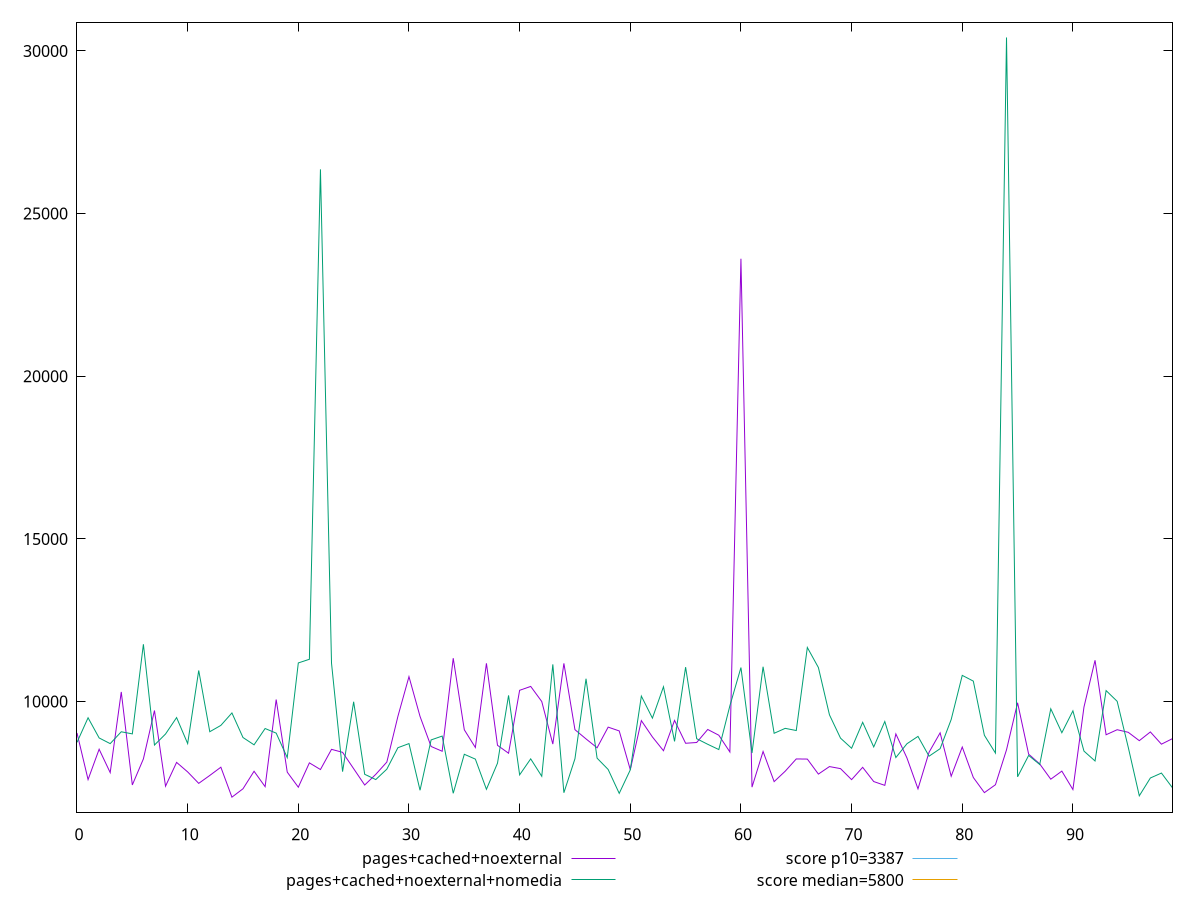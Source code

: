 reset

$pagesCachedNoexternal <<EOF
0 9032.791758554311
1 7600.5590876794995
2 8533.300091273984
3 7814.496256053592
4 10294.266189746439
5 7435.527372277018
6 8236.304175426782
7 9723.6720636083
8 7396.783466771443
9 8129.099370593202
10 7836.127124058265
11 7484.181011042178
12 7727.4917362041015
13 7980.892650356007
14 7060.3938499442265
15 7317.5658447142205
16 7856.151887869899
17 7382.780426562707
18 10061.62409116184
19 7829.414444335326
20 7366.21505184701
21 8114.379097815888
22 7909.206562843117
23 8530.06530518636
24 8438.293515857353
25 7936.196882259843
26 7433.08695035363
27 7761.351987194572
28 8139.045848629818
29 9543.775218320628
30 10764.935621140081
31 9541.911345123306
32 8618.273771520706
33 8471.45899734912
34 11331.533915913415
35 9132.080477511554
36 8587.004119494104
37 11175.013328418565
38 8654.222150408303
39 8410.517179917095
40 10344.819909838494
41 10464.89379504342
42 10000.455986357243
43 8692.198190469127
44 11173.087066526305
45 9134.820487634657
46 8850.948820122201
47 8578.00166046691
48 9212.855984776354
49 9096.22909943148
50 7905.637783361841
51 9413.152598168796
52 8911.52428104303
53 8487.394739077728
54 9418.998572978984
55 8716.882417815163
56 8740.51163846808
57 9141.136980111009
58 8964.027971873056
59 8449.089013521898
60 23613.013351868005
61 7368.282853358253
62 8463.980849565829
63 7537.811084066136
64 7857.76826750524
65 8235.161824506387
66 8230.676516185413
67 7769.286972037278
68 8000.224481846424
69 7937.202459180468
70 7598.995593134674
71 7977.059721406957
72 7539.717831745682
73 7423.079535462174
74 9003.940430641924
75 8266.471141616894
76 7316.405914554007
77 8440.31650230785
78 9037.936268225734
79 7703.511272438443
80 8600.954292784649
81 7665.044677944232
82 7199.246234353175
83 7442.264579715931
84 8515.851474844825
85 9961.451953301344
86 8382.134371072712
87 8081.455723299917
88 7612.358379087042
89 7860.475094625463
90 7294.220134739284
91 9830.271465633683
92 11268.146971988903
93 8978.448696976579
94 9133.395101696737
95 9053.869829994797
96 8796.80111280542
97 9064.929419948901
98 8688.701015389373
99 8859.731107795866
EOF

$pagesCachedNoexternalNomedia <<EOF
0 8745.35873721059
1 9500.680611001755
2 8880.47541873197
3 8705.712777207234
4 9070.076558033517
5 9005.164628502487
6 11761.542928161289
7 8662.211819800832
8 9001.031943901287
9 9506.441916089683
10 8707.792266118973
11 10954.355200109621
12 9071.857867472105
13 9266.366871013515
14 9648.884814156778
15 8893.908011632153
16 8668.86134759687
17 9170.278992635293
18 9028.55552153982
19 8276.116048507412
20 11186.511577235211
21 11299.090540440728
22 26359.7741357149
23 11180.189778683209
24 7844.525072245751
25 9992.415961486538
26 7762.556942320365
27 7600.876284713069
28 7921.065813715396
29 8580.56877610181
30 8707.105602972155
31 7272.2778345206225
32 8819.681986563843
33 8937.978019277936
34 7178.680357684302
35 8378.458865555152
36 8229.377660359978
37 7301.719916386438
38 8105.021159158516
39 10188.965147605848
40 7745.760525664196
41 8237.472564273692
42 7702.235222530768
43 11142.033937914373
44 7195.987677624649
45 8241.25005200488
46 10700.2408839768
47 8259.531045927999
48 7911.048729399044
49 7176.7893037982685
50 7897.971444438065
51 10166.835208797429
52 9489.529808192327
53 10453.992908679476
54 8774.123494837058
55 11057.061579847556
56 8857.442529305514
57 8685.204279690846
58 8523.5760293086
59 9868.858442313693
60 11044.684178466323
61 8417.245489337585
62 11069.76892870921
63 9023.794412914407
64 9175.440053828355
65 9108.517522716129
66 11661.511726433571
67 11045.042921130227
68 9590.302451030244
69 8874.10949919721
70 8563.305002938821
71 9360.884529930874
72 8604.539074869088
73 9385.325157119241
74 8277.68598393285
75 8701.458958697582
76 8928.063623232674
77 8319.279288819489
78 8549.569230369478
79 9446.649571534015
80 10803.894804068357
81 10627.50914753685
82 8962.403747751148
83 8415.802060029204
84 30414.412479850187
85 7685.647741147108
86 8342.381577353259
87 8064.157631222832
88 9776.759443041432
89 9040.946586474078
90 9713.035836834824
91 8475.824407359985
92 8172.564487663989
93 10336.01773092102
94 10006.09889001528
95 8595.23326729569
96 7101.3450040323405
97 7649.451169972765
98 7801.113839931368
99 7346.456873929303
EOF

set key outside below
set xrange [0:99]
set yrange [6593.313477346107:30881.492852448308]
set trange [6593.313477346107:30881.492852448308]
set terminal svg size 640, 520 enhanced background rgb 'white'
set output "reprap/speed-index/comparison/line/2_vs_3.svg"

plot $pagesCachedNoexternal title "pages+cached+noexternal" with line, \
     $pagesCachedNoexternalNomedia title "pages+cached+noexternal+nomedia" with line, \
     3387 title "score p10=3387", \
     5800 title "score median=5800"

reset
